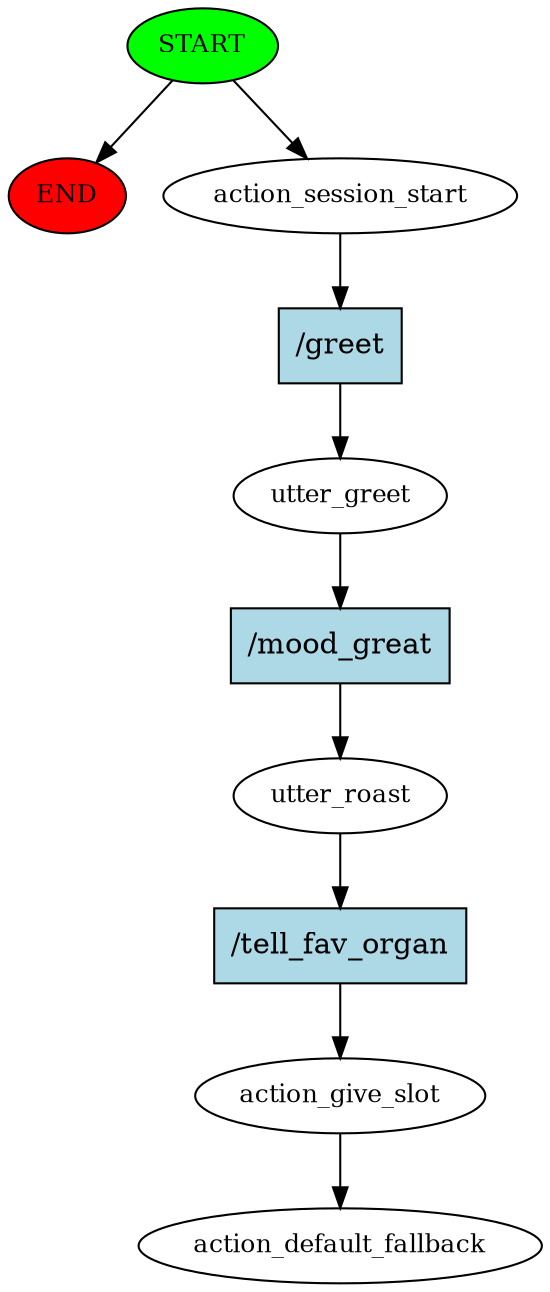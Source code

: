 digraph  {
0 [class="start active", fillcolor=green, fontsize=12, label=START, style=filled];
"-1" [class=end, fillcolor=red, fontsize=12, label=END, style=filled];
1 [class=active, fontsize=12, label=action_session_start];
2 [class=active, fontsize=12, label=utter_greet];
3 [class=active, fontsize=12, label=utter_roast];
4 [class=active, fontsize=12, label=action_give_slot];
5 [class="dashed active", fontsize=12, label=action_default_fallback];
6 [class="intent active", fillcolor=lightblue, label="/greet", shape=rect, style=filled];
7 [class="intent active", fillcolor=lightblue, label="/mood_great", shape=rect, style=filled];
8 [class="intent active", fillcolor=lightblue, label="/tell_fav_organ", shape=rect, style=filled];
0 -> "-1"  [class="", key=NONE, label=""];
0 -> 1  [class=active, key=NONE, label=""];
1 -> 6  [class=active, key=0];
2 -> 7  [class=active, key=0];
3 -> 8  [class=active, key=0];
4 -> 5  [class=active, key=NONE, label=""];
6 -> 2  [class=active, key=0];
7 -> 3  [class=active, key=0];
8 -> 4  [class=active, key=0];
}
